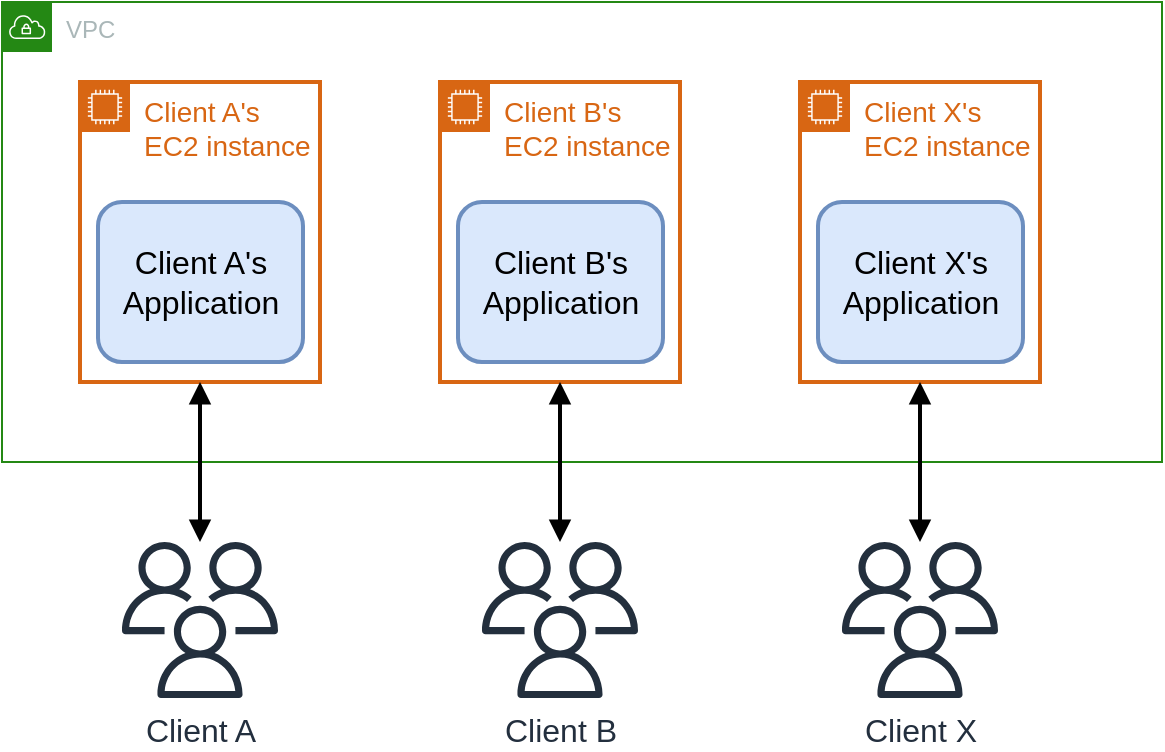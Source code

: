 <mxfile>
    <diagram id="NF8K-n4JfBJU645TGEJF" name="Page-1">
        <mxGraphModel dx="1185" dy="898" grid="1" gridSize="10" guides="1" tooltips="1" connect="1" arrows="1" fold="1" page="1" pageScale="1" pageWidth="827" pageHeight="1169" math="0" shadow="0">
            <root>
                <mxCell id="0"/>
                <mxCell id="1" parent="0"/>
                <mxCell id="2" value="VPC" style="points=[[0,0],[0.25,0],[0.5,0],[0.75,0],[1,0],[1,0.25],[1,0.5],[1,0.75],[1,1],[0.75,1],[0.5,1],[0.25,1],[0,1],[0,0.75],[0,0.5],[0,0.25]];outlineConnect=0;gradientColor=none;html=1;whiteSpace=wrap;fontSize=12;fontStyle=0;container=1;pointerEvents=0;collapsible=0;recursiveResize=0;shape=mxgraph.aws4.group;grIcon=mxgraph.aws4.group_vpc;strokeColor=#248814;fillColor=none;verticalAlign=top;align=left;spacingLeft=30;fontColor=#AAB7B8;dashed=0;" vertex="1" parent="1">
                    <mxGeometry x="70" y="70" width="580" height="230" as="geometry"/>
                </mxCell>
                <mxCell id="4" value="Client A's &lt;br style=&quot;font-size: 14px;&quot;&gt;EC2 instance" style="points=[[0,0],[0.25,0],[0.5,0],[0.75,0],[1,0],[1,0.25],[1,0.5],[1,0.75],[1,1],[0.75,1],[0.5,1],[0.25,1],[0,1],[0,0.75],[0,0.5],[0,0.25]];outlineConnect=0;gradientColor=none;html=1;whiteSpace=wrap;fontSize=14;fontStyle=0;container=1;pointerEvents=0;collapsible=0;recursiveResize=0;shape=mxgraph.aws4.group;grIcon=mxgraph.aws4.group_ec2_instance_contents;strokeColor=#D86613;fillColor=none;verticalAlign=top;align=left;spacingLeft=30;fontColor=#D86613;dashed=0;strokeWidth=2;" vertex="1" parent="2">
                    <mxGeometry x="39" y="40" width="120" height="150" as="geometry"/>
                </mxCell>
                <mxCell id="5" value="Client A's&lt;br style=&quot;font-size: 16px;&quot;&gt;Application" style="rounded=1;whiteSpace=wrap;html=1;strokeWidth=2;fillColor=#dae8fc;strokeColor=#6c8ebf;fontSize=16;" vertex="1" parent="4">
                    <mxGeometry x="9" y="60" width="102.5" height="80" as="geometry"/>
                </mxCell>
                <mxCell id="29" value="Client B's &lt;br style=&quot;font-size: 14px&quot;&gt;EC2 instance" style="points=[[0,0],[0.25,0],[0.5,0],[0.75,0],[1,0],[1,0.25],[1,0.5],[1,0.75],[1,1],[0.75,1],[0.5,1],[0.25,1],[0,1],[0,0.75],[0,0.5],[0,0.25]];outlineConnect=0;gradientColor=none;html=1;whiteSpace=wrap;fontSize=14;fontStyle=0;container=1;pointerEvents=0;collapsible=0;recursiveResize=0;shape=mxgraph.aws4.group;grIcon=mxgraph.aws4.group_ec2_instance_contents;strokeColor=#D86613;fillColor=none;verticalAlign=top;align=left;spacingLeft=30;fontColor=#D86613;dashed=0;strokeWidth=2;" vertex="1" parent="2">
                    <mxGeometry x="219" y="40" width="120" height="150" as="geometry"/>
                </mxCell>
                <mxCell id="30" value="Client B's&lt;br style=&quot;font-size: 16px&quot;&gt;Application" style="rounded=1;whiteSpace=wrap;html=1;strokeWidth=2;fillColor=#dae8fc;strokeColor=#6c8ebf;fontSize=16;" vertex="1" parent="29">
                    <mxGeometry x="9" y="60" width="102.5" height="80" as="geometry"/>
                </mxCell>
                <mxCell id="34" value="Client X's &lt;br style=&quot;font-size: 14px&quot;&gt;EC2 instance" style="points=[[0,0],[0.25,0],[0.5,0],[0.75,0],[1,0],[1,0.25],[1,0.5],[1,0.75],[1,1],[0.75,1],[0.5,1],[0.25,1],[0,1],[0,0.75],[0,0.5],[0,0.25]];outlineConnect=0;gradientColor=none;html=1;whiteSpace=wrap;fontSize=14;fontStyle=0;container=1;pointerEvents=0;collapsible=0;recursiveResize=0;shape=mxgraph.aws4.group;grIcon=mxgraph.aws4.group_ec2_instance_contents;strokeColor=#D86613;fillColor=none;verticalAlign=top;align=left;spacingLeft=30;fontColor=#D86613;dashed=0;strokeWidth=2;" vertex="1" parent="2">
                    <mxGeometry x="399" y="40" width="120" height="150" as="geometry"/>
                </mxCell>
                <mxCell id="35" value="Client X's&lt;br style=&quot;font-size: 16px&quot;&gt;Application" style="rounded=1;whiteSpace=wrap;html=1;strokeWidth=2;fillColor=#dae8fc;strokeColor=#6c8ebf;fontSize=16;" vertex="1" parent="34">
                    <mxGeometry x="9" y="60" width="102.5" height="80" as="geometry"/>
                </mxCell>
                <mxCell id="42" value="" style="edgeStyle=orthogonalEdgeStyle;html=1;fontSize=16;startArrow=block;startFill=1;endArrow=block;endFill=1;strokeWidth=2;entryX=0.5;entryY=1;entryDx=0;entryDy=0;" edge="1" parent="1" source="21" target="4">
                    <mxGeometry relative="1" as="geometry"/>
                </mxCell>
                <mxCell id="21" value="&lt;font style=&quot;font-size: 16px&quot;&gt;Client A&lt;/font&gt;" style="sketch=0;outlineConnect=0;fontColor=#232F3E;gradientColor=none;fillColor=#232F3D;strokeColor=none;dashed=0;verticalLabelPosition=bottom;verticalAlign=top;align=center;html=1;fontSize=12;fontStyle=0;aspect=fixed;pointerEvents=1;shape=mxgraph.aws4.users;" vertex="1" parent="1">
                    <mxGeometry x="130" y="340" width="78" height="78" as="geometry"/>
                </mxCell>
                <mxCell id="40" value="&lt;font style=&quot;font-size: 16px&quot;&gt;Client B&lt;/font&gt;" style="sketch=0;outlineConnect=0;fontColor=#232F3E;gradientColor=none;fillColor=#232F3D;strokeColor=none;dashed=0;verticalLabelPosition=bottom;verticalAlign=top;align=center;html=1;fontSize=12;fontStyle=0;aspect=fixed;pointerEvents=1;shape=mxgraph.aws4.users;" vertex="1" parent="1">
                    <mxGeometry x="310" y="340" width="78" height="78" as="geometry"/>
                </mxCell>
                <mxCell id="41" value="&lt;font style=&quot;font-size: 16px&quot;&gt;Client X&lt;/font&gt;" style="sketch=0;outlineConnect=0;fontColor=#232F3E;gradientColor=none;fillColor=#232F3D;strokeColor=none;dashed=0;verticalLabelPosition=bottom;verticalAlign=top;align=center;html=1;fontSize=12;fontStyle=0;aspect=fixed;pointerEvents=1;shape=mxgraph.aws4.users;" vertex="1" parent="1">
                    <mxGeometry x="490" y="340" width="78" height="78" as="geometry"/>
                </mxCell>
                <mxCell id="43" value="" style="edgeStyle=orthogonalEdgeStyle;html=1;fontSize=16;startArrow=block;startFill=1;endArrow=block;endFill=1;strokeWidth=2;entryX=0.5;entryY=1;entryDx=0;entryDy=0;" edge="1" parent="1" source="40" target="29">
                    <mxGeometry relative="1" as="geometry">
                        <mxPoint x="179" y="350" as="sourcePoint"/>
                        <mxPoint x="179" y="270" as="targetPoint"/>
                    </mxGeometry>
                </mxCell>
                <mxCell id="44" style="edgeStyle=orthogonalEdgeStyle;html=1;exitX=0.5;exitY=1;exitDx=0;exitDy=0;fontSize=16;startArrow=block;startFill=1;endArrow=block;endFill=1;strokeWidth=2;" edge="1" parent="1" source="34" target="41">
                    <mxGeometry relative="1" as="geometry"/>
                </mxCell>
            </root>
        </mxGraphModel>
    </diagram>
</mxfile>